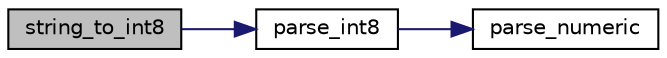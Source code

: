digraph "string_to_int8"
{
 // LATEX_PDF_SIZE
  edge [fontname="Helvetica",fontsize="10",labelfontname="Helvetica",labelfontsize="10"];
  node [fontname="Helvetica",fontsize="10",shape=record];
  rankdir="LR";
  Node1 [label="string_to_int8",height=0.2,width=0.4,color="black", fillcolor="grey75", style="filled", fontcolor="black",tooltip="convert a number in string to TDS_INT8"];
  Node1 -> Node2 [color="midnightblue",fontsize="10",style="solid",fontname="Helvetica"];
  Node2 [label="parse_int8",height=0.2,width=0.4,color="black", fillcolor="white", style="filled",URL="$a00560.html#gace939c1fa676d172cb0cae94848b7fac",tooltip="convert a number in string to TDS_INT8"];
  Node2 -> Node3 [color="midnightblue",fontsize="10",style="solid",fontname="Helvetica"];
  Node3 [label="parse_numeric",height=0.2,width=0.4,color="black", fillcolor="white", style="filled",URL="$a00560.html#ga53a19b5da172ff364d01e8f04b97015a",tooltip="Parse a string for numbers."];
}
